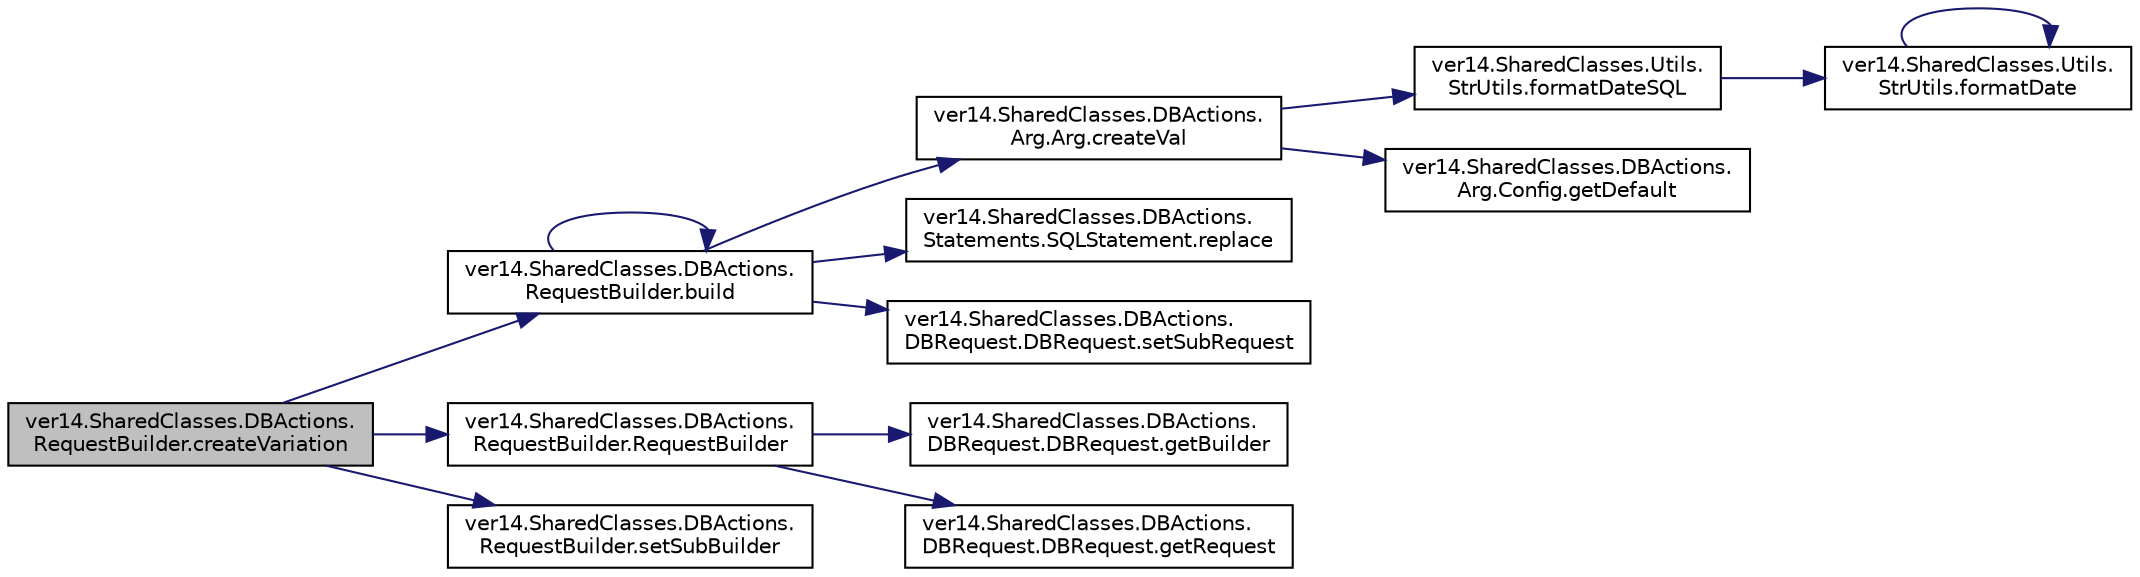 digraph "ver14.SharedClasses.DBActions.RequestBuilder.createVariation"
{
 // LATEX_PDF_SIZE
  edge [fontname="Helvetica",fontsize="10",labelfontname="Helvetica",labelfontsize="10"];
  node [fontname="Helvetica",fontsize="10",shape=record];
  rankdir="LR";
  Node1 [label="ver14.SharedClasses.DBActions.\lRequestBuilder.createVariation",height=0.2,width=0.4,color="black", fillcolor="grey75", style="filled", fontcolor="black",tooltip=" "];
  Node1 -> Node2 [color="midnightblue",fontsize="10",style="solid"];
  Node2 [label="ver14.SharedClasses.DBActions.\lRequestBuilder.build",height=0.2,width=0.4,color="black", fillcolor="white", style="filled",URL="$classver14_1_1_shared_classes_1_1_d_b_actions_1_1_request_builder.html#a0477273966d1924c40db240c5d63212b",tooltip=" "];
  Node2 -> Node2 [color="midnightblue",fontsize="10",style="solid"];
  Node2 -> Node3 [color="midnightblue",fontsize="10",style="solid"];
  Node3 [label="ver14.SharedClasses.DBActions.\lArg.Arg.createVal",height=0.2,width=0.4,color="black", fillcolor="white", style="filled",URL="$classver14_1_1_shared_classes_1_1_d_b_actions_1_1_arg_1_1_arg.html#a44d7b3571e34069a7c07f45cbff56697",tooltip=" "];
  Node3 -> Node4 [color="midnightblue",fontsize="10",style="solid"];
  Node4 [label="ver14.SharedClasses.Utils.\lStrUtils.formatDateSQL",height=0.2,width=0.4,color="black", fillcolor="white", style="filled",URL="$classver14_1_1_shared_classes_1_1_utils_1_1_str_utils.html#a396d8ae6d1916b48014c96f37c47f080",tooltip=" "];
  Node4 -> Node5 [color="midnightblue",fontsize="10",style="solid"];
  Node5 [label="ver14.SharedClasses.Utils.\lStrUtils.formatDate",height=0.2,width=0.4,color="black", fillcolor="white", style="filled",URL="$classver14_1_1_shared_classes_1_1_utils_1_1_str_utils.html#accdf758b0927a0a4920b75c5a191258d",tooltip=" "];
  Node5 -> Node5 [color="midnightblue",fontsize="10",style="solid"];
  Node3 -> Node6 [color="midnightblue",fontsize="10",style="solid"];
  Node6 [label="ver14.SharedClasses.DBActions.\lArg.Config.getDefault",height=0.2,width=0.4,color="black", fillcolor="white", style="filled",URL="$classver14_1_1_shared_classes_1_1_d_b_actions_1_1_arg_1_1_config.html#acacdbce76bb9323ed508be3b34058e26",tooltip=" "];
  Node2 -> Node7 [color="midnightblue",fontsize="10",style="solid"];
  Node7 [label="ver14.SharedClasses.DBActions.\lStatements.SQLStatement.replace",height=0.2,width=0.4,color="black", fillcolor="white", style="filled",URL="$classver14_1_1_shared_classes_1_1_d_b_actions_1_1_statements_1_1_s_q_l_statement.html#a8a10bf0e076d9f9659450dedfe1eb8f8",tooltip=" "];
  Node2 -> Node8 [color="midnightblue",fontsize="10",style="solid"];
  Node8 [label="ver14.SharedClasses.DBActions.\lDBRequest.DBRequest.setSubRequest",height=0.2,width=0.4,color="black", fillcolor="white", style="filled",URL="$classver14_1_1_shared_classes_1_1_d_b_actions_1_1_d_b_request_1_1_d_b_request.html#a55f7b7418b17a0b28eabcaf50c9c0630",tooltip=" "];
  Node1 -> Node9 [color="midnightblue",fontsize="10",style="solid"];
  Node9 [label="ver14.SharedClasses.DBActions.\lRequestBuilder.RequestBuilder",height=0.2,width=0.4,color="black", fillcolor="white", style="filled",URL="$classver14_1_1_shared_classes_1_1_d_b_actions_1_1_request_builder.html#a2f8e4cb0fa65adf47556b224fa1f74d5",tooltip=" "];
  Node9 -> Node10 [color="midnightblue",fontsize="10",style="solid"];
  Node10 [label="ver14.SharedClasses.DBActions.\lDBRequest.DBRequest.getBuilder",height=0.2,width=0.4,color="black", fillcolor="white", style="filled",URL="$classver14_1_1_shared_classes_1_1_d_b_actions_1_1_d_b_request_1_1_d_b_request.html#abb7b060c9bbdf09a3c6986d05b0b6f96",tooltip=" "];
  Node9 -> Node11 [color="midnightblue",fontsize="10",style="solid"];
  Node11 [label="ver14.SharedClasses.DBActions.\lDBRequest.DBRequest.getRequest",height=0.2,width=0.4,color="black", fillcolor="white", style="filled",URL="$classver14_1_1_shared_classes_1_1_d_b_actions_1_1_d_b_request_1_1_d_b_request.html#a49d8403132f8945a7d4c5b16df12342b",tooltip=" "];
  Node1 -> Node12 [color="midnightblue",fontsize="10",style="solid"];
  Node12 [label="ver14.SharedClasses.DBActions.\lRequestBuilder.setSubBuilder",height=0.2,width=0.4,color="black", fillcolor="white", style="filled",URL="$classver14_1_1_shared_classes_1_1_d_b_actions_1_1_request_builder.html#aeba1c15a765cf1a796b790cc890ac3d0",tooltip=" "];
}
